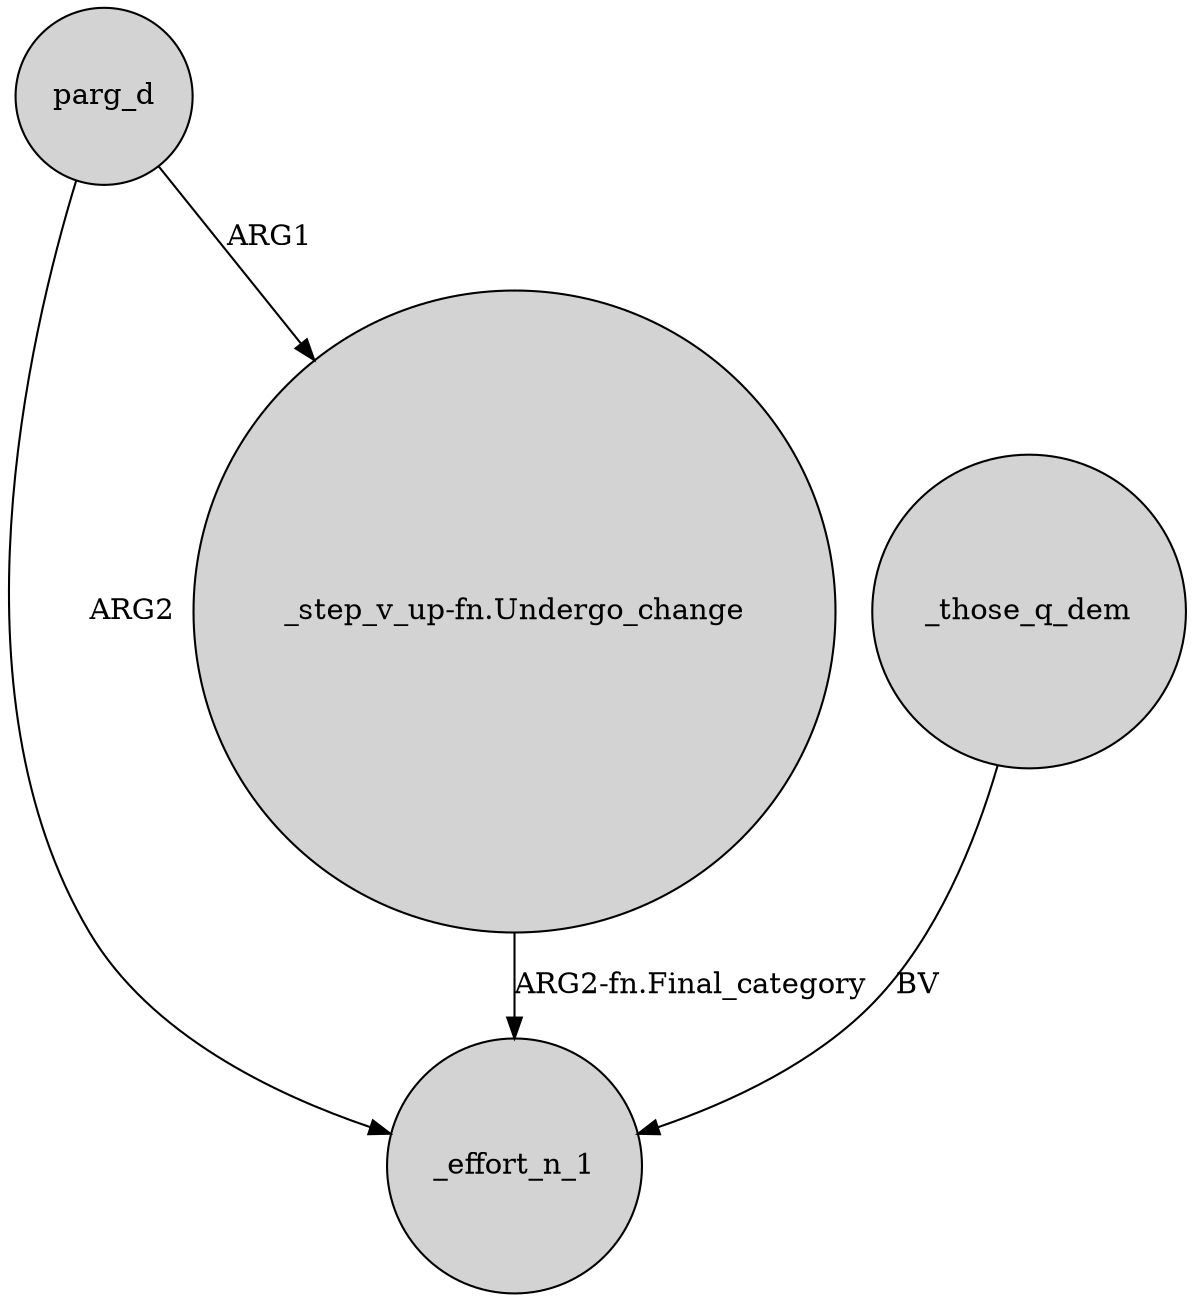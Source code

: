 digraph {
	node [shape=circle style=filled]
	parg_d -> _effort_n_1 [label=ARG2]
	"_step_v_up-fn.Undergo_change" -> _effort_n_1 [label="ARG2-fn.Final_category"]
	_those_q_dem -> _effort_n_1 [label=BV]
	parg_d -> "_step_v_up-fn.Undergo_change" [label=ARG1]
}
